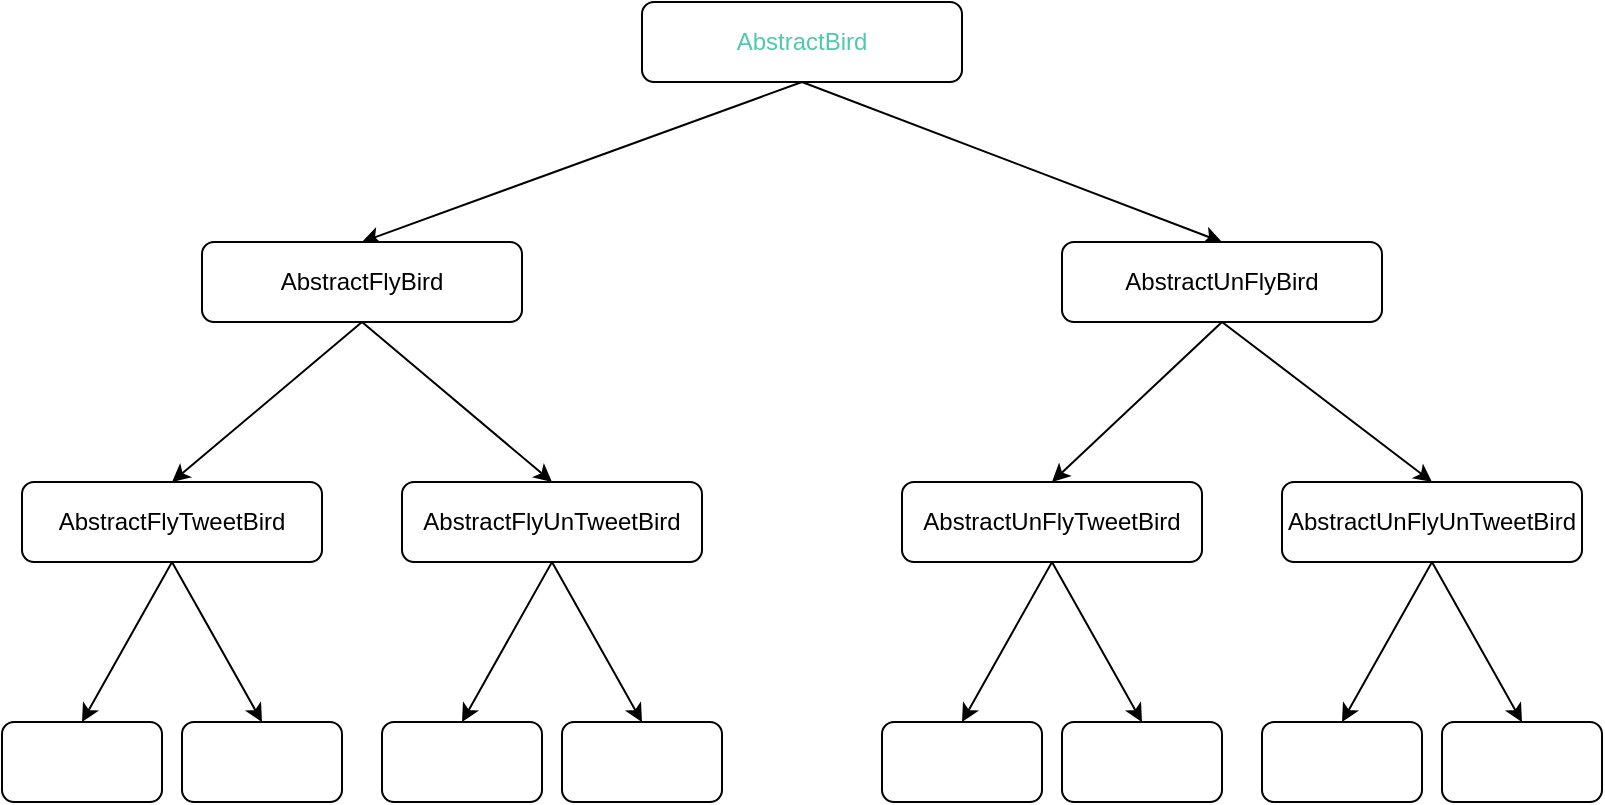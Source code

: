 <mxfile>
    <diagram id="sI0_vh43oUtmB6l0g6jD" name="Page-1">
        <mxGraphModel dx="1517" dy="860" grid="1" gridSize="10" guides="1" tooltips="1" connect="1" arrows="1" fold="1" page="1" pageScale="1" pageWidth="827" pageHeight="1169" math="0" shadow="0">
            <root>
                <mxCell id="0"/>
                <mxCell id="1" parent="0"/>
                <mxCell id="2" style="edgeStyle=none;html=1;exitX=0.5;exitY=1;exitDx=0;exitDy=0;entryX=0.5;entryY=0;entryDx=0;entryDy=0;" edge="1" parent="1" target="6">
                    <mxGeometry relative="1" as="geometry">
                        <mxPoint x="240" y="200" as="sourcePoint"/>
                    </mxGeometry>
                </mxCell>
                <mxCell id="3" style="edgeStyle=none;html=1;exitX=0.5;exitY=1;exitDx=0;exitDy=0;entryX=0.5;entryY=0;entryDx=0;entryDy=0;" edge="1" parent="1" target="9">
                    <mxGeometry relative="1" as="geometry">
                        <mxPoint x="240" y="200" as="sourcePoint"/>
                    </mxGeometry>
                </mxCell>
                <mxCell id="4" style="edgeStyle=none;html=1;exitX=0.5;exitY=1;exitDx=0;exitDy=0;entryX=0.5;entryY=0;entryDx=0;entryDy=0;" edge="1" parent="1" source="6" target="10">
                    <mxGeometry relative="1" as="geometry"/>
                </mxCell>
                <mxCell id="5" style="edgeStyle=none;html=1;exitX=0.5;exitY=1;exitDx=0;exitDy=0;entryX=0.5;entryY=0;entryDx=0;entryDy=0;" edge="1" parent="1" source="6" target="11">
                    <mxGeometry relative="1" as="geometry"/>
                </mxCell>
                <mxCell id="6" value="AbstractFlyBird" style="rounded=1;whiteSpace=wrap;html=1;" vertex="1" parent="1">
                    <mxGeometry x="-60" y="280" width="160" height="40" as="geometry"/>
                </mxCell>
                <mxCell id="7" style="edgeStyle=none;html=1;exitX=0.5;exitY=1;exitDx=0;exitDy=0;entryX=0.5;entryY=0;entryDx=0;entryDy=0;" edge="1" parent="1" source="9" target="12">
                    <mxGeometry relative="1" as="geometry"/>
                </mxCell>
                <mxCell id="8" style="edgeStyle=none;html=1;exitX=0.5;exitY=1;exitDx=0;exitDy=0;entryX=0.5;entryY=0;entryDx=0;entryDy=0;" edge="1" parent="1" source="9" target="13">
                    <mxGeometry relative="1" as="geometry"/>
                </mxCell>
                <mxCell id="9" value="&lt;span&gt;AbstractUnFlyBird&lt;/span&gt;" style="rounded=1;whiteSpace=wrap;html=1;" vertex="1" parent="1">
                    <mxGeometry x="370" y="280" width="160" height="40" as="geometry"/>
                </mxCell>
                <mxCell id="23" style="edgeStyle=none;html=1;exitX=0.5;exitY=1;exitDx=0;exitDy=0;entryX=0.5;entryY=0;entryDx=0;entryDy=0;" edge="1" parent="1" source="10" target="15">
                    <mxGeometry relative="1" as="geometry"/>
                </mxCell>
                <mxCell id="25" style="edgeStyle=none;html=1;exitX=0.5;exitY=1;exitDx=0;exitDy=0;entryX=0.5;entryY=0;entryDx=0;entryDy=0;" edge="1" parent="1" source="10" target="16">
                    <mxGeometry relative="1" as="geometry"/>
                </mxCell>
                <mxCell id="10" value="AbstractFlyTweetBird" style="rounded=1;whiteSpace=wrap;html=1;" vertex="1" parent="1">
                    <mxGeometry x="-150" y="400" width="150" height="40" as="geometry"/>
                </mxCell>
                <mxCell id="26" style="edgeStyle=none;html=1;exitX=0.5;exitY=1;exitDx=0;exitDy=0;entryX=0.5;entryY=0;entryDx=0;entryDy=0;" edge="1" parent="1" source="11" target="17">
                    <mxGeometry relative="1" as="geometry"/>
                </mxCell>
                <mxCell id="27" style="edgeStyle=none;html=1;exitX=0.5;exitY=1;exitDx=0;exitDy=0;entryX=0.5;entryY=0;entryDx=0;entryDy=0;" edge="1" parent="1" source="11" target="18">
                    <mxGeometry relative="1" as="geometry"/>
                </mxCell>
                <mxCell id="11" value="AbstractFlyUnTweetBird" style="rounded=1;whiteSpace=wrap;html=1;" vertex="1" parent="1">
                    <mxGeometry x="40" y="400" width="150" height="40" as="geometry"/>
                </mxCell>
                <mxCell id="28" style="edgeStyle=none;html=1;exitX=0.5;exitY=1;exitDx=0;exitDy=0;entryX=0.5;entryY=0;entryDx=0;entryDy=0;" edge="1" parent="1" source="12" target="19">
                    <mxGeometry relative="1" as="geometry"/>
                </mxCell>
                <mxCell id="29" style="edgeStyle=none;html=1;exitX=0.5;exitY=1;exitDx=0;exitDy=0;entryX=0.5;entryY=0;entryDx=0;entryDy=0;" edge="1" parent="1" source="12" target="20">
                    <mxGeometry relative="1" as="geometry"/>
                </mxCell>
                <mxCell id="12" value="AbstractUnFlyTweetBird" style="rounded=1;whiteSpace=wrap;html=1;" vertex="1" parent="1">
                    <mxGeometry x="290" y="400" width="150" height="40" as="geometry"/>
                </mxCell>
                <mxCell id="30" style="edgeStyle=none;html=1;exitX=0.5;exitY=1;exitDx=0;exitDy=0;entryX=0.5;entryY=0;entryDx=0;entryDy=0;" edge="1" parent="1" source="13" target="21">
                    <mxGeometry relative="1" as="geometry"/>
                </mxCell>
                <mxCell id="31" style="edgeStyle=none;html=1;exitX=0.5;exitY=1;exitDx=0;exitDy=0;entryX=0.5;entryY=0;entryDx=0;entryDy=0;" edge="1" parent="1" source="13" target="22">
                    <mxGeometry relative="1" as="geometry"/>
                </mxCell>
                <mxCell id="13" value="AbstractUnFlyUnTweetBird" style="rounded=1;whiteSpace=wrap;html=1;" vertex="1" parent="1">
                    <mxGeometry x="480" y="400" width="150" height="40" as="geometry"/>
                </mxCell>
                <mxCell id="14" value="&lt;font color=&quot;#4ec9b0&quot;&gt;AbstractBird&lt;/font&gt;" style="rounded=1;whiteSpace=wrap;html=1;" vertex="1" parent="1">
                    <mxGeometry x="160" y="160" width="160" height="40" as="geometry"/>
                </mxCell>
                <mxCell id="15" value="" style="rounded=1;whiteSpace=wrap;html=1;" vertex="1" parent="1">
                    <mxGeometry x="-160" y="520" width="80" height="40" as="geometry"/>
                </mxCell>
                <mxCell id="16" value="" style="rounded=1;whiteSpace=wrap;html=1;" vertex="1" parent="1">
                    <mxGeometry x="-70" y="520" width="80" height="40" as="geometry"/>
                </mxCell>
                <mxCell id="17" value="" style="rounded=1;whiteSpace=wrap;html=1;" vertex="1" parent="1">
                    <mxGeometry x="30" y="520" width="80" height="40" as="geometry"/>
                </mxCell>
                <mxCell id="18" value="" style="rounded=1;whiteSpace=wrap;html=1;" vertex="1" parent="1">
                    <mxGeometry x="120" y="520" width="80" height="40" as="geometry"/>
                </mxCell>
                <mxCell id="19" value="" style="rounded=1;whiteSpace=wrap;html=1;" vertex="1" parent="1">
                    <mxGeometry x="280" y="520" width="80" height="40" as="geometry"/>
                </mxCell>
                <mxCell id="20" value="" style="rounded=1;whiteSpace=wrap;html=1;" vertex="1" parent="1">
                    <mxGeometry x="370" y="520" width="80" height="40" as="geometry"/>
                </mxCell>
                <mxCell id="21" value="" style="rounded=1;whiteSpace=wrap;html=1;" vertex="1" parent="1">
                    <mxGeometry x="470" y="520" width="80" height="40" as="geometry"/>
                </mxCell>
                <mxCell id="22" value="" style="rounded=1;whiteSpace=wrap;html=1;" vertex="1" parent="1">
                    <mxGeometry x="560" y="520" width="80" height="40" as="geometry"/>
                </mxCell>
            </root>
        </mxGraphModel>
    </diagram>
</mxfile>